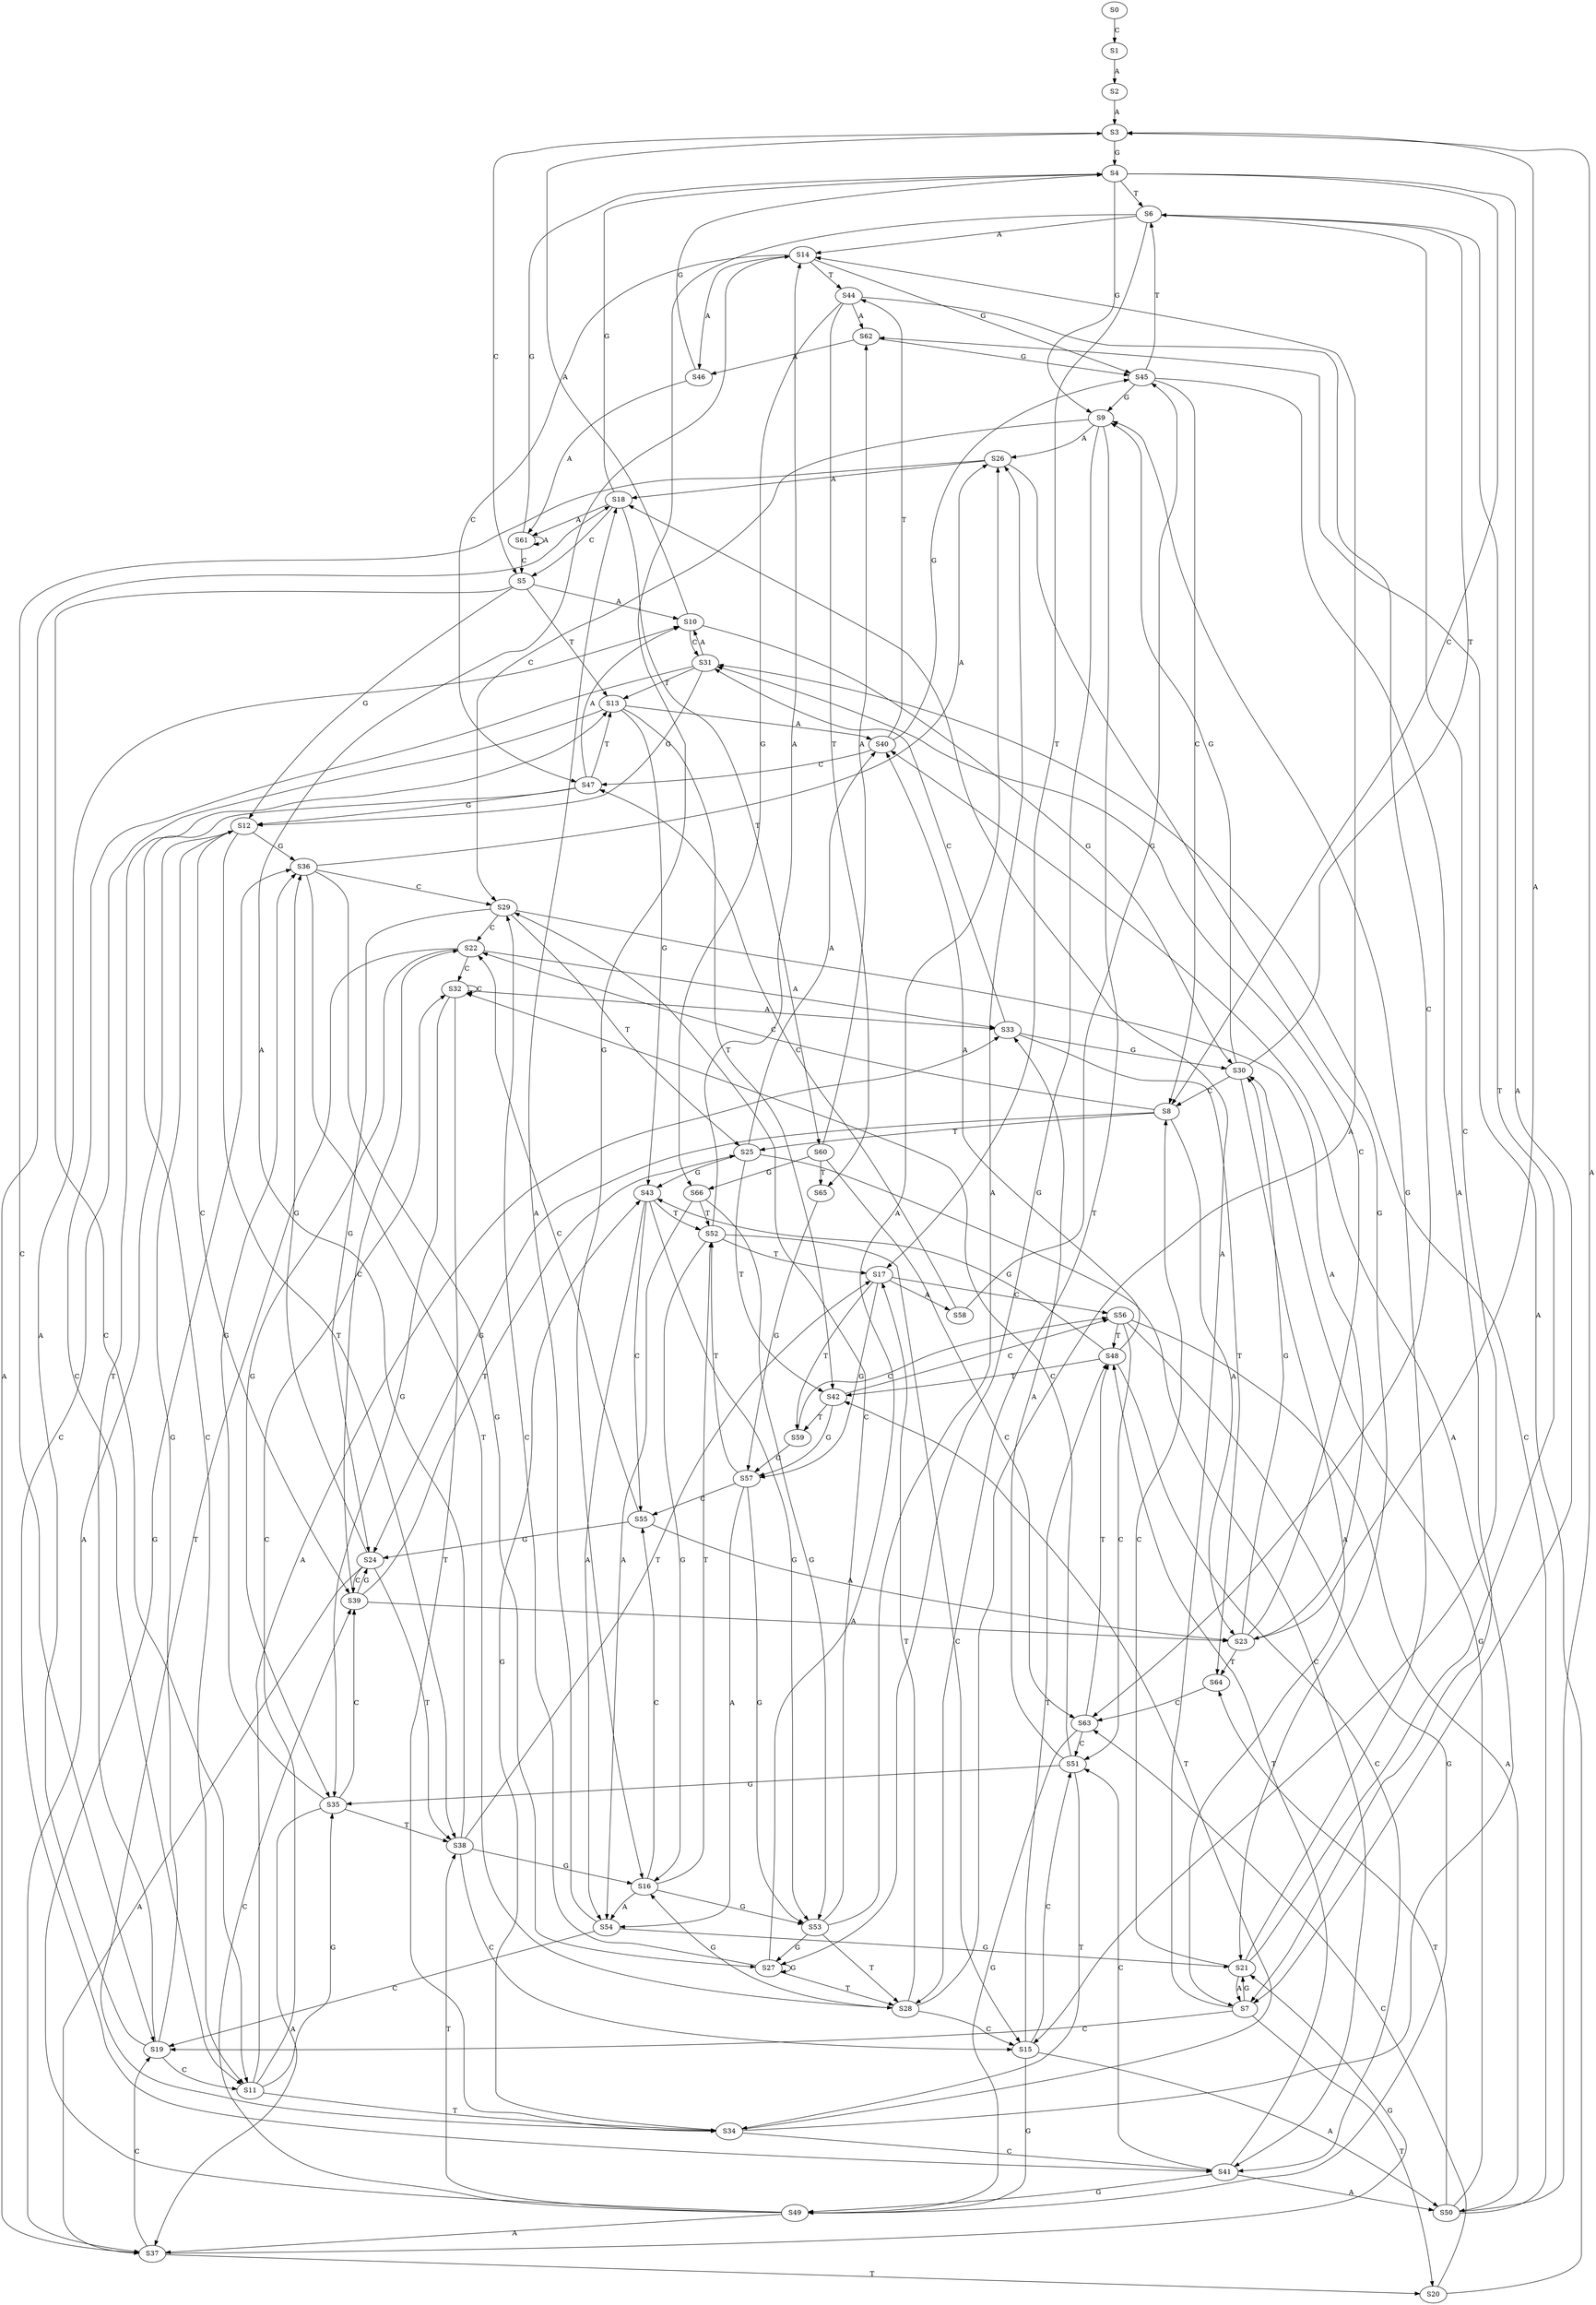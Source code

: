strict digraph  {
	S0 -> S1 [ label = C ];
	S1 -> S2 [ label = A ];
	S2 -> S3 [ label = A ];
	S3 -> S4 [ label = G ];
	S3 -> S5 [ label = C ];
	S4 -> S6 [ label = T ];
	S4 -> S7 [ label = A ];
	S4 -> S8 [ label = C ];
	S4 -> S9 [ label = G ];
	S5 -> S10 [ label = A ];
	S5 -> S11 [ label = C ];
	S5 -> S12 [ label = G ];
	S5 -> S13 [ label = T ];
	S6 -> S14 [ label = A ];
	S6 -> S15 [ label = C ];
	S6 -> S16 [ label = G ];
	S6 -> S17 [ label = T ];
	S7 -> S18 [ label = A ];
	S7 -> S19 [ label = C ];
	S7 -> S20 [ label = T ];
	S7 -> S21 [ label = G ];
	S8 -> S22 [ label = C ];
	S8 -> S23 [ label = A ];
	S8 -> S24 [ label = G ];
	S8 -> S25 [ label = T ];
	S9 -> S26 [ label = A ];
	S9 -> S27 [ label = G ];
	S9 -> S28 [ label = T ];
	S9 -> S29 [ label = C ];
	S10 -> S30 [ label = G ];
	S10 -> S31 [ label = C ];
	S10 -> S3 [ label = A ];
	S11 -> S32 [ label = C ];
	S11 -> S33 [ label = A ];
	S11 -> S34 [ label = T ];
	S11 -> S35 [ label = G ];
	S12 -> S36 [ label = G ];
	S12 -> S37 [ label = A ];
	S12 -> S38 [ label = T ];
	S12 -> S39 [ label = C ];
	S13 -> S40 [ label = A ];
	S13 -> S41 [ label = C ];
	S13 -> S42 [ label = T ];
	S13 -> S43 [ label = G ];
	S14 -> S44 [ label = T ];
	S14 -> S45 [ label = G ];
	S14 -> S46 [ label = A ];
	S14 -> S47 [ label = C ];
	S15 -> S48 [ label = T ];
	S15 -> S49 [ label = G ];
	S15 -> S50 [ label = A ];
	S15 -> S51 [ label = C ];
	S16 -> S52 [ label = T ];
	S16 -> S53 [ label = G ];
	S16 -> S54 [ label = A ];
	S16 -> S55 [ label = C ];
	S17 -> S56 [ label = C ];
	S17 -> S57 [ label = G ];
	S17 -> S58 [ label = A ];
	S17 -> S59 [ label = T ];
	S18 -> S60 [ label = T ];
	S18 -> S5 [ label = C ];
	S18 -> S61 [ label = A ];
	S18 -> S4 [ label = G ];
	S19 -> S13 [ label = T ];
	S19 -> S12 [ label = G ];
	S19 -> S11 [ label = C ];
	S19 -> S10 [ label = A ];
	S20 -> S62 [ label = A ];
	S20 -> S63 [ label = C ];
	S21 -> S6 [ label = T ];
	S21 -> S9 [ label = G ];
	S21 -> S7 [ label = A ];
	S21 -> S8 [ label = C ];
	S22 -> S35 [ label = G ];
	S22 -> S33 [ label = A ];
	S22 -> S34 [ label = T ];
	S22 -> S32 [ label = C ];
	S23 -> S30 [ label = G ];
	S23 -> S31 [ label = C ];
	S23 -> S3 [ label = A ];
	S23 -> S64 [ label = T ];
	S24 -> S36 [ label = G ];
	S24 -> S37 [ label = A ];
	S24 -> S38 [ label = T ];
	S24 -> S39 [ label = C ];
	S25 -> S40 [ label = A ];
	S25 -> S41 [ label = C ];
	S25 -> S42 [ label = T ];
	S25 -> S43 [ label = G ];
	S26 -> S18 [ label = A ];
	S26 -> S21 [ label = G ];
	S26 -> S19 [ label = C ];
	S27 -> S28 [ label = T ];
	S27 -> S29 [ label = C ];
	S27 -> S27 [ label = G ];
	S27 -> S26 [ label = A ];
	S28 -> S14 [ label = A ];
	S28 -> S15 [ label = C ];
	S28 -> S16 [ label = G ];
	S28 -> S17 [ label = T ];
	S29 -> S25 [ label = T ];
	S29 -> S22 [ label = C ];
	S29 -> S23 [ label = A ];
	S29 -> S24 [ label = G ];
	S30 -> S9 [ label = G ];
	S30 -> S6 [ label = T ];
	S30 -> S7 [ label = A ];
	S30 -> S8 [ label = C ];
	S31 -> S13 [ label = T ];
	S31 -> S11 [ label = C ];
	S31 -> S10 [ label = A ];
	S31 -> S12 [ label = G ];
	S32 -> S35 [ label = G ];
	S32 -> S32 [ label = C ];
	S32 -> S33 [ label = A ];
	S32 -> S34 [ label = T ];
	S33 -> S30 [ label = G ];
	S33 -> S64 [ label = T ];
	S33 -> S31 [ label = C ];
	S34 -> S43 [ label = G ];
	S34 -> S41 [ label = C ];
	S34 -> S42 [ label = T ];
	S34 -> S40 [ label = A ];
	S35 -> S37 [ label = A ];
	S35 -> S36 [ label = G ];
	S35 -> S38 [ label = T ];
	S35 -> S39 [ label = C ];
	S36 -> S26 [ label = A ];
	S36 -> S27 [ label = G ];
	S36 -> S29 [ label = C ];
	S36 -> S28 [ label = T ];
	S37 -> S18 [ label = A ];
	S37 -> S19 [ label = C ];
	S37 -> S21 [ label = G ];
	S37 -> S20 [ label = T ];
	S38 -> S15 [ label = C ];
	S38 -> S14 [ label = A ];
	S38 -> S16 [ label = G ];
	S38 -> S17 [ label = T ];
	S39 -> S24 [ label = G ];
	S39 -> S25 [ label = T ];
	S39 -> S22 [ label = C ];
	S39 -> S23 [ label = A ];
	S40 -> S45 [ label = G ];
	S40 -> S44 [ label = T ];
	S40 -> S47 [ label = C ];
	S41 -> S48 [ label = T ];
	S41 -> S49 [ label = G ];
	S41 -> S51 [ label = C ];
	S41 -> S50 [ label = A ];
	S42 -> S56 [ label = C ];
	S42 -> S59 [ label = T ];
	S42 -> S57 [ label = G ];
	S43 -> S54 [ label = A ];
	S43 -> S55 [ label = C ];
	S43 -> S53 [ label = G ];
	S43 -> S52 [ label = T ];
	S44 -> S63 [ label = C ];
	S44 -> S62 [ label = A ];
	S44 -> S65 [ label = T ];
	S44 -> S66 [ label = G ];
	S45 -> S6 [ label = T ];
	S45 -> S7 [ label = A ];
	S45 -> S8 [ label = C ];
	S45 -> S9 [ label = G ];
	S46 -> S4 [ label = G ];
	S46 -> S61 [ label = A ];
	S47 -> S12 [ label = G ];
	S47 -> S13 [ label = T ];
	S47 -> S11 [ label = C ];
	S47 -> S10 [ label = A ];
	S48 -> S43 [ label = G ];
	S48 -> S41 [ label = C ];
	S48 -> S40 [ label = A ];
	S48 -> S42 [ label = T ];
	S49 -> S36 [ label = G ];
	S49 -> S38 [ label = T ];
	S49 -> S39 [ label = C ];
	S49 -> S37 [ label = A ];
	S50 -> S64 [ label = T ];
	S50 -> S31 [ label = C ];
	S50 -> S3 [ label = A ];
	S50 -> S30 [ label = G ];
	S51 -> S32 [ label = C ];
	S51 -> S33 [ label = A ];
	S51 -> S34 [ label = T ];
	S51 -> S35 [ label = G ];
	S52 -> S15 [ label = C ];
	S52 -> S17 [ label = T ];
	S52 -> S16 [ label = G ];
	S52 -> S14 [ label = A ];
	S53 -> S27 [ label = G ];
	S53 -> S29 [ label = C ];
	S53 -> S26 [ label = A ];
	S53 -> S28 [ label = T ];
	S54 -> S21 [ label = G ];
	S54 -> S19 [ label = C ];
	S54 -> S18 [ label = A ];
	S55 -> S22 [ label = C ];
	S55 -> S24 [ label = G ];
	S55 -> S23 [ label = A ];
	S56 -> S50 [ label = A ];
	S56 -> S51 [ label = C ];
	S56 -> S49 [ label = G ];
	S56 -> S48 [ label = T ];
	S57 -> S53 [ label = G ];
	S57 -> S55 [ label = C ];
	S57 -> S52 [ label = T ];
	S57 -> S54 [ label = A ];
	S58 -> S47 [ label = C ];
	S58 -> S45 [ label = G ];
	S59 -> S57 [ label = G ];
	S59 -> S56 [ label = C ];
	S60 -> S62 [ label = A ];
	S60 -> S63 [ label = C ];
	S60 -> S66 [ label = G ];
	S60 -> S65 [ label = T ];
	S61 -> S4 [ label = G ];
	S61 -> S5 [ label = C ];
	S61 -> S61 [ label = A ];
	S62 -> S45 [ label = G ];
	S62 -> S46 [ label = A ];
	S63 -> S51 [ label = C ];
	S63 -> S49 [ label = G ];
	S63 -> S48 [ label = T ];
	S64 -> S63 [ label = C ];
	S65 -> S57 [ label = G ];
	S66 -> S53 [ label = G ];
	S66 -> S54 [ label = A ];
	S66 -> S52 [ label = T ];
}
